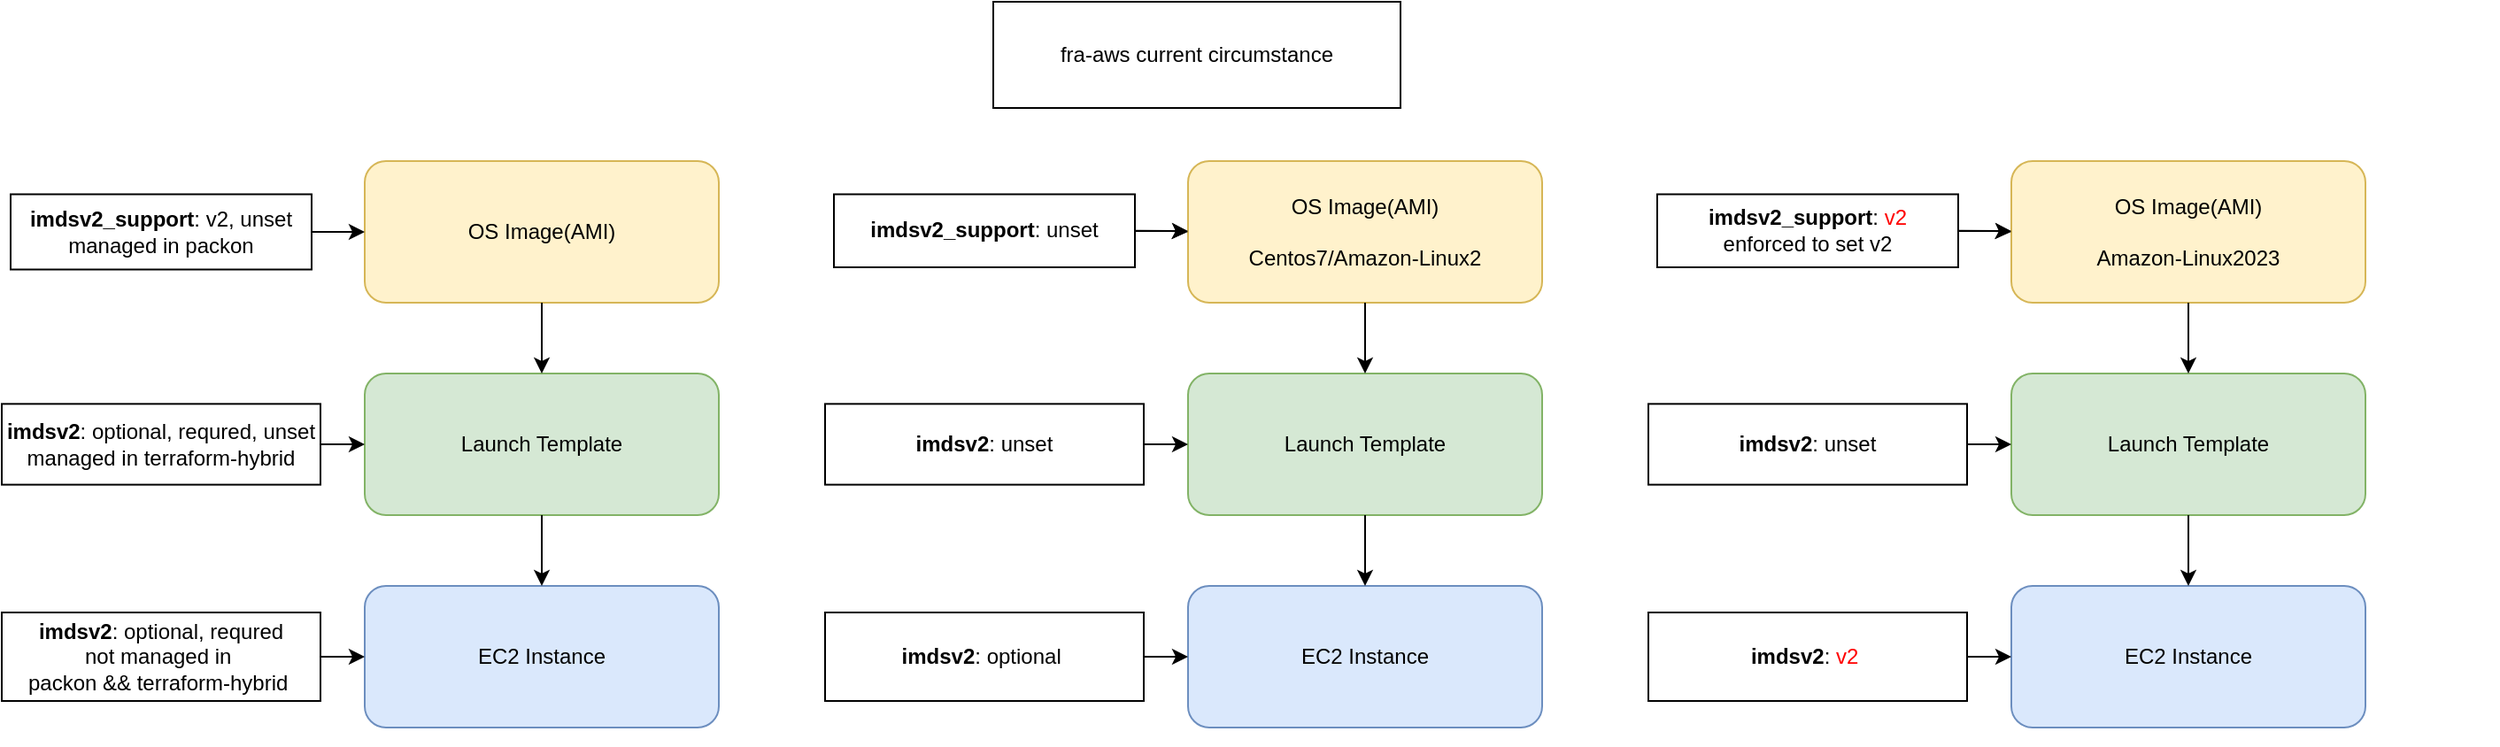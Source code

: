 <mxfile version="24.3.1" type="github" pages="3">
  <diagram name="Page-1" id="pGbOxdvhejuG6cvHP6bT">
    <mxGraphModel dx="1593" dy="1983" grid="1" gridSize="10" guides="1" tooltips="1" connect="1" arrows="1" fold="1" page="1" pageScale="1" pageWidth="850" pageHeight="1100" math="0" shadow="0">
      <root>
        <mxCell id="0" />
        <mxCell id="1" parent="0" />
        <mxCell id="x_q-9-La6sV82_rC-IQt-11" value="" style="group" parent="1" vertex="1" connectable="0">
          <mxGeometry x="570" y="-360" width="405" height="320" as="geometry" />
        </mxCell>
        <mxCell id="qsgLCM90UYcvNnULySri-1" value="OS Image(AMI)" style="rounded=1;whiteSpace=wrap;html=1;fillColor=#fff2cc;strokeColor=#d6b656;" parent="x_q-9-La6sV82_rC-IQt-11" vertex="1">
          <mxGeometry x="205" width="200" height="80" as="geometry" />
        </mxCell>
        <mxCell id="qsgLCM90UYcvNnULySri-2" value="Launch Template" style="rounded=1;whiteSpace=wrap;html=1;fillColor=#d5e8d4;strokeColor=#82b366;" parent="x_q-9-La6sV82_rC-IQt-11" vertex="1">
          <mxGeometry x="205" y="120" width="200" height="80" as="geometry" />
        </mxCell>
        <mxCell id="qsgLCM90UYcvNnULySri-3" value="EC2 Instance" style="rounded=1;whiteSpace=wrap;html=1;fillColor=#dae8fc;strokeColor=#6c8ebf;" parent="x_q-9-La6sV82_rC-IQt-11" vertex="1">
          <mxGeometry x="205" y="240" width="200" height="80" as="geometry" />
        </mxCell>
        <mxCell id="qsgLCM90UYcvNnULySri-4" value="" style="endArrow=classic;html=1;rounded=0;exitX=0.5;exitY=1;exitDx=0;exitDy=0;entryX=0.5;entryY=0;entryDx=0;entryDy=0;" parent="x_q-9-La6sV82_rC-IQt-11" source="qsgLCM90UYcvNnULySri-1" target="qsgLCM90UYcvNnULySri-2" edge="1">
          <mxGeometry width="50" height="50" relative="1" as="geometry">
            <mxPoint x="365" y="270" as="sourcePoint" />
            <mxPoint x="415" y="220" as="targetPoint" />
          </mxGeometry>
        </mxCell>
        <mxCell id="qsgLCM90UYcvNnULySri-9" value="&lt;b&gt;imdsv2_support&lt;/b&gt;: v2, unset&lt;div&gt;managed in packon&lt;/div&gt;" style="text;html=1;align=center;verticalAlign=middle;whiteSpace=wrap;rounded=0;fillColor=none;strokeColor=default;" parent="x_q-9-La6sV82_rC-IQt-11" vertex="1">
          <mxGeometry x="5" y="18.75" width="170" height="42.5" as="geometry" />
        </mxCell>
        <mxCell id="qsgLCM90UYcvNnULySri-10" value="&lt;b&gt;imdsv2&lt;/b&gt;: optional, requred, unset&lt;div&gt;managed in terraform-hybrid&lt;/div&gt;" style="text;html=1;align=center;verticalAlign=middle;whiteSpace=wrap;rounded=0;fillColor=none;strokeColor=default;" parent="x_q-9-La6sV82_rC-IQt-11" vertex="1">
          <mxGeometry y="137.18" width="180" height="45.63" as="geometry" />
        </mxCell>
        <mxCell id="qsgLCM90UYcvNnULySri-11" value="&lt;b&gt;imdsv2&lt;/b&gt;: optional, requred&lt;div&gt;not managed in&amp;nbsp;&lt;/div&gt;&lt;div&gt;packon &amp;amp;&amp;amp; terraform-hybrid&amp;nbsp;&lt;/div&gt;" style="text;html=1;align=center;verticalAlign=middle;whiteSpace=wrap;rounded=0;fillColor=none;strokeColor=default;" parent="x_q-9-La6sV82_rC-IQt-11" vertex="1">
          <mxGeometry y="255" width="180" height="50" as="geometry" />
        </mxCell>
        <mxCell id="qsgLCM90UYcvNnULySri-12" value="" style="endArrow=classic;html=1;rounded=0;exitX=1;exitY=0.5;exitDx=0;exitDy=0;entryX=0;entryY=0.5;entryDx=0;entryDy=0;" parent="x_q-9-La6sV82_rC-IQt-11" source="qsgLCM90UYcvNnULySri-9" target="qsgLCM90UYcvNnULySri-1" edge="1">
          <mxGeometry width="50" height="50" relative="1" as="geometry">
            <mxPoint x="365" y="270" as="sourcePoint" />
            <mxPoint x="415" y="220" as="targetPoint" />
          </mxGeometry>
        </mxCell>
        <mxCell id="qsgLCM90UYcvNnULySri-13" value="" style="endArrow=classic;html=1;rounded=0;exitX=1;exitY=0.5;exitDx=0;exitDy=0;entryX=0;entryY=0.5;entryDx=0;entryDy=0;" parent="x_q-9-La6sV82_rC-IQt-11" source="qsgLCM90UYcvNnULySri-10" target="qsgLCM90UYcvNnULySri-2" edge="1">
          <mxGeometry width="50" height="50" relative="1" as="geometry">
            <mxPoint x="365" y="270" as="sourcePoint" />
            <mxPoint x="415" y="220" as="targetPoint" />
          </mxGeometry>
        </mxCell>
        <mxCell id="qsgLCM90UYcvNnULySri-14" value="" style="endArrow=classic;html=1;rounded=0;exitX=1;exitY=0.5;exitDx=0;exitDy=0;entryX=0;entryY=0.5;entryDx=0;entryDy=0;" parent="x_q-9-La6sV82_rC-IQt-11" source="qsgLCM90UYcvNnULySri-11" target="qsgLCM90UYcvNnULySri-3" edge="1">
          <mxGeometry width="50" height="50" relative="1" as="geometry">
            <mxPoint x="185" y="50" as="sourcePoint" />
            <mxPoint x="215" y="50" as="targetPoint" />
          </mxGeometry>
        </mxCell>
        <mxCell id="qsgLCM90UYcvNnULySri-7" value="" style="endArrow=classic;html=1;rounded=0;exitX=0.5;exitY=1;exitDx=0;exitDy=0;entryX=0.5;entryY=0;entryDx=0;entryDy=0;" parent="x_q-9-La6sV82_rC-IQt-11" source="qsgLCM90UYcvNnULySri-2" target="qsgLCM90UYcvNnULySri-3" edge="1">
          <mxGeometry width="50" height="50" relative="1" as="geometry">
            <mxPoint x="315" y="90" as="sourcePoint" />
            <mxPoint x="315" y="130" as="targetPoint" />
          </mxGeometry>
        </mxCell>
        <mxCell id="MfCQwA7gSsLUHfkPvxt--1" value="" style="group" parent="1" vertex="1" connectable="0">
          <mxGeometry x="1035" y="-450" width="480" height="420" as="geometry" />
        </mxCell>
        <mxCell id="MfCQwA7gSsLUHfkPvxt--2" value="OS Image(AMI)&lt;div&gt;&lt;br&gt;&lt;/div&gt;&lt;div&gt;Centos7/Amazon-Linux2&lt;/div&gt;" style="rounded=1;whiteSpace=wrap;html=1;fillColor=#fff2cc;strokeColor=#d6b656;" parent="MfCQwA7gSsLUHfkPvxt--1" vertex="1">
          <mxGeometry x="205" y="90" width="200" height="80" as="geometry" />
        </mxCell>
        <mxCell id="MfCQwA7gSsLUHfkPvxt--3" value="Launch Template" style="rounded=1;whiteSpace=wrap;html=1;fillColor=#d5e8d4;strokeColor=#82b366;" parent="MfCQwA7gSsLUHfkPvxt--1" vertex="1">
          <mxGeometry x="205" y="210" width="200" height="80" as="geometry" />
        </mxCell>
        <mxCell id="MfCQwA7gSsLUHfkPvxt--4" value="EC2 Instance" style="rounded=1;whiteSpace=wrap;html=1;fillColor=#dae8fc;strokeColor=#6c8ebf;" parent="MfCQwA7gSsLUHfkPvxt--1" vertex="1">
          <mxGeometry x="205" y="330" width="200" height="80" as="geometry" />
        </mxCell>
        <mxCell id="MfCQwA7gSsLUHfkPvxt--5" value="&lt;b&gt;imdsv2_support&lt;/b&gt;: unset" style="text;html=1;align=center;verticalAlign=middle;whiteSpace=wrap;rounded=0;fillColor=none;strokeColor=default;" parent="MfCQwA7gSsLUHfkPvxt--1" vertex="1">
          <mxGeometry x="5" y="108.75" width="170" height="41.25" as="geometry" />
        </mxCell>
        <mxCell id="MfCQwA7gSsLUHfkPvxt--6" value="&lt;b&gt;imdsv2&lt;/b&gt;: unset" style="text;html=1;align=center;verticalAlign=middle;whiteSpace=wrap;rounded=0;fillColor=none;strokeColor=default;" parent="MfCQwA7gSsLUHfkPvxt--1" vertex="1">
          <mxGeometry y="227.18" width="180" height="45.63" as="geometry" />
        </mxCell>
        <mxCell id="MfCQwA7gSsLUHfkPvxt--7" value="&lt;b&gt;imdsv2&lt;/b&gt;: optional&lt;span style=&quot;background-color: initial;&quot;&gt;&amp;nbsp;&lt;/span&gt;" style="text;html=1;align=center;verticalAlign=middle;whiteSpace=wrap;rounded=0;fillColor=none;strokeColor=default;" parent="MfCQwA7gSsLUHfkPvxt--1" vertex="1">
          <mxGeometry y="345" width="180" height="50" as="geometry" />
        </mxCell>
        <mxCell id="MfCQwA7gSsLUHfkPvxt--8" value="" style="endArrow=classic;html=1;rounded=0;exitX=1;exitY=0.5;exitDx=0;exitDy=0;" parent="MfCQwA7gSsLUHfkPvxt--1" source="MfCQwA7gSsLUHfkPvxt--5" target="MfCQwA7gSsLUHfkPvxt--2" edge="1">
          <mxGeometry width="50" height="50" relative="1" as="geometry">
            <mxPoint x="365" y="360" as="sourcePoint" />
            <mxPoint x="415" y="310" as="targetPoint" />
          </mxGeometry>
        </mxCell>
        <mxCell id="MfCQwA7gSsLUHfkPvxt--9" value="" style="endArrow=classic;html=1;rounded=0;exitX=1;exitY=0.5;exitDx=0;exitDy=0;entryX=0;entryY=0.5;entryDx=0;entryDy=0;" parent="MfCQwA7gSsLUHfkPvxt--1" source="MfCQwA7gSsLUHfkPvxt--7" target="MfCQwA7gSsLUHfkPvxt--4" edge="1">
          <mxGeometry width="50" height="50" relative="1" as="geometry">
            <mxPoint x="365" y="360" as="sourcePoint" />
            <mxPoint x="415" y="310" as="targetPoint" />
          </mxGeometry>
        </mxCell>
        <mxCell id="MfCQwA7gSsLUHfkPvxt--10" value="fra-aws current circumstance" style="text;html=1;align=center;verticalAlign=middle;whiteSpace=wrap;rounded=0;strokeColor=default;" parent="MfCQwA7gSsLUHfkPvxt--1" vertex="1">
          <mxGeometry x="95" width="230" height="60" as="geometry" />
        </mxCell>
        <mxCell id="MfCQwA7gSsLUHfkPvxt--11" value="" style="endArrow=classic;html=1;rounded=0;exitX=0.5;exitY=1;exitDx=0;exitDy=0;" parent="MfCQwA7gSsLUHfkPvxt--1" source="MfCQwA7gSsLUHfkPvxt--2" target="MfCQwA7gSsLUHfkPvxt--3" edge="1">
          <mxGeometry width="50" height="50" relative="1" as="geometry">
            <mxPoint x="365" y="360" as="sourcePoint" />
            <mxPoint x="415" y="310" as="targetPoint" />
          </mxGeometry>
        </mxCell>
        <mxCell id="MfCQwA7gSsLUHfkPvxt--12" value="" style="endArrow=classic;html=1;rounded=0;exitX=0.5;exitY=1;exitDx=0;exitDy=0;" parent="MfCQwA7gSsLUHfkPvxt--1" source="MfCQwA7gSsLUHfkPvxt--3" target="MfCQwA7gSsLUHfkPvxt--4" edge="1">
          <mxGeometry width="50" height="50" relative="1" as="geometry">
            <mxPoint x="195" y="149" as="sourcePoint" />
            <mxPoint x="225" y="150" as="targetPoint" />
          </mxGeometry>
        </mxCell>
        <mxCell id="MfCQwA7gSsLUHfkPvxt--13" value="" style="edgeStyle=orthogonalEdgeStyle;rounded=0;orthogonalLoop=1;jettySize=auto;html=1;" parent="MfCQwA7gSsLUHfkPvxt--1" source="MfCQwA7gSsLUHfkPvxt--5" target="MfCQwA7gSsLUHfkPvxt--2" edge="1">
          <mxGeometry relative="1" as="geometry" />
        </mxCell>
        <mxCell id="MfCQwA7gSsLUHfkPvxt--14" value="" style="endArrow=classic;html=1;rounded=0;exitX=1;exitY=0.5;exitDx=0;exitDy=0;entryX=0;entryY=0.5;entryDx=0;entryDy=0;" parent="MfCQwA7gSsLUHfkPvxt--1" source="MfCQwA7gSsLUHfkPvxt--6" target="MfCQwA7gSsLUHfkPvxt--3" edge="1">
          <mxGeometry width="50" height="50" relative="1" as="geometry">
            <mxPoint x="185" y="139" as="sourcePoint" />
            <mxPoint x="215" y="140" as="targetPoint" />
          </mxGeometry>
        </mxCell>
        <mxCell id="g3uKUrsg5l-7qqxhOWMM-1" value="" style="group" vertex="1" connectable="0" parent="1">
          <mxGeometry x="1500" y="-450" width="480" height="420" as="geometry" />
        </mxCell>
        <mxCell id="g3uKUrsg5l-7qqxhOWMM-2" value="OS Image(AMI)&lt;div&gt;&lt;br&gt;&lt;/div&gt;&lt;div&gt;Amazon-Linux2023&lt;/div&gt;" style="rounded=1;whiteSpace=wrap;html=1;fillColor=#fff2cc;strokeColor=#d6b656;" vertex="1" parent="g3uKUrsg5l-7qqxhOWMM-1">
          <mxGeometry x="205" y="90" width="200" height="80" as="geometry" />
        </mxCell>
        <mxCell id="g3uKUrsg5l-7qqxhOWMM-3" value="Launch Template" style="rounded=1;whiteSpace=wrap;html=1;fillColor=#d5e8d4;strokeColor=#82b366;" vertex="1" parent="g3uKUrsg5l-7qqxhOWMM-1">
          <mxGeometry x="205" y="210" width="200" height="80" as="geometry" />
        </mxCell>
        <mxCell id="g3uKUrsg5l-7qqxhOWMM-4" value="EC2 Instance" style="rounded=1;whiteSpace=wrap;html=1;fillColor=#dae8fc;strokeColor=#6c8ebf;" vertex="1" parent="g3uKUrsg5l-7qqxhOWMM-1">
          <mxGeometry x="205" y="330" width="200" height="80" as="geometry" />
        </mxCell>
        <mxCell id="g3uKUrsg5l-7qqxhOWMM-5" value="&lt;b&gt;imdsv2_support&lt;/b&gt;: &lt;font color=&quot;#ff0000&quot;&gt;v2&lt;/font&gt;&lt;div&gt;enforced to set v2&lt;/div&gt;" style="text;html=1;align=center;verticalAlign=middle;whiteSpace=wrap;rounded=0;fillColor=none;strokeColor=default;" vertex="1" parent="g3uKUrsg5l-7qqxhOWMM-1">
          <mxGeometry x="5" y="108.75" width="170" height="41.25" as="geometry" />
        </mxCell>
        <mxCell id="g3uKUrsg5l-7qqxhOWMM-6" value="&lt;b&gt;imdsv2&lt;/b&gt;: unset" style="text;html=1;align=center;verticalAlign=middle;whiteSpace=wrap;rounded=0;fillColor=none;strokeColor=default;" vertex="1" parent="g3uKUrsg5l-7qqxhOWMM-1">
          <mxGeometry y="227.18" width="180" height="45.63" as="geometry" />
        </mxCell>
        <mxCell id="g3uKUrsg5l-7qqxhOWMM-7" value="&lt;b&gt;imdsv2&lt;/b&gt;: &lt;font color=&quot;#ff0000&quot;&gt;v2&lt;/font&gt;&lt;span style=&quot;background-color: initial;&quot;&gt;&amp;nbsp;&lt;/span&gt;" style="text;html=1;align=center;verticalAlign=middle;whiteSpace=wrap;rounded=0;fillColor=none;strokeColor=default;" vertex="1" parent="g3uKUrsg5l-7qqxhOWMM-1">
          <mxGeometry y="345" width="180" height="50" as="geometry" />
        </mxCell>
        <mxCell id="g3uKUrsg5l-7qqxhOWMM-8" value="" style="endArrow=classic;html=1;rounded=0;exitX=1;exitY=0.5;exitDx=0;exitDy=0;" edge="1" parent="g3uKUrsg5l-7qqxhOWMM-1" source="g3uKUrsg5l-7qqxhOWMM-5" target="g3uKUrsg5l-7qqxhOWMM-2">
          <mxGeometry width="50" height="50" relative="1" as="geometry">
            <mxPoint x="365" y="360" as="sourcePoint" />
            <mxPoint x="415" y="310" as="targetPoint" />
          </mxGeometry>
        </mxCell>
        <mxCell id="g3uKUrsg5l-7qqxhOWMM-9" value="" style="endArrow=classic;html=1;rounded=0;exitX=1;exitY=0.5;exitDx=0;exitDy=0;entryX=0;entryY=0.5;entryDx=0;entryDy=0;" edge="1" parent="g3uKUrsg5l-7qqxhOWMM-1" source="g3uKUrsg5l-7qqxhOWMM-7" target="g3uKUrsg5l-7qqxhOWMM-4">
          <mxGeometry width="50" height="50" relative="1" as="geometry">
            <mxPoint x="365" y="360" as="sourcePoint" />
            <mxPoint x="415" y="310" as="targetPoint" />
          </mxGeometry>
        </mxCell>
        <mxCell id="g3uKUrsg5l-7qqxhOWMM-11" value="" style="endArrow=classic;html=1;rounded=0;exitX=0.5;exitY=1;exitDx=0;exitDy=0;" edge="1" parent="g3uKUrsg5l-7qqxhOWMM-1" source="g3uKUrsg5l-7qqxhOWMM-2" target="g3uKUrsg5l-7qqxhOWMM-3">
          <mxGeometry width="50" height="50" relative="1" as="geometry">
            <mxPoint x="365" y="360" as="sourcePoint" />
            <mxPoint x="415" y="310" as="targetPoint" />
          </mxGeometry>
        </mxCell>
        <mxCell id="g3uKUrsg5l-7qqxhOWMM-12" value="" style="endArrow=classic;html=1;rounded=0;exitX=0.5;exitY=1;exitDx=0;exitDy=0;" edge="1" parent="g3uKUrsg5l-7qqxhOWMM-1" source="g3uKUrsg5l-7qqxhOWMM-3" target="g3uKUrsg5l-7qqxhOWMM-4">
          <mxGeometry width="50" height="50" relative="1" as="geometry">
            <mxPoint x="195" y="149" as="sourcePoint" />
            <mxPoint x="225" y="150" as="targetPoint" />
          </mxGeometry>
        </mxCell>
        <mxCell id="g3uKUrsg5l-7qqxhOWMM-13" value="" style="edgeStyle=orthogonalEdgeStyle;rounded=0;orthogonalLoop=1;jettySize=auto;html=1;" edge="1" parent="g3uKUrsg5l-7qqxhOWMM-1" source="g3uKUrsg5l-7qqxhOWMM-5" target="g3uKUrsg5l-7qqxhOWMM-2">
          <mxGeometry relative="1" as="geometry" />
        </mxCell>
        <mxCell id="g3uKUrsg5l-7qqxhOWMM-14" value="" style="endArrow=classic;html=1;rounded=0;exitX=1;exitY=0.5;exitDx=0;exitDy=0;entryX=0;entryY=0.5;entryDx=0;entryDy=0;" edge="1" parent="g3uKUrsg5l-7qqxhOWMM-1" source="g3uKUrsg5l-7qqxhOWMM-6" target="g3uKUrsg5l-7qqxhOWMM-3">
          <mxGeometry width="50" height="50" relative="1" as="geometry">
            <mxPoint x="185" y="139" as="sourcePoint" />
            <mxPoint x="215" y="140" as="targetPoint" />
          </mxGeometry>
        </mxCell>
      </root>
    </mxGraphModel>
  </diagram>
  <diagram id="9MjycMkg6v-yk4EMfEoX" name="Page-2">
    <mxGraphModel dx="1434" dy="795" grid="1" gridSize="10" guides="1" tooltips="1" connect="1" arrows="1" fold="1" page="1" pageScale="1" pageWidth="850" pageHeight="1100" math="0" shadow="0">
      <root>
        <mxCell id="0" />
        <mxCell id="1" parent="0" />
        <mxCell id="SOV2GVt50VkhnmIahWc4-1" value="" style="group" vertex="1" connectable="0" parent="1">
          <mxGeometry x="170" y="170" width="405" height="320" as="geometry" />
        </mxCell>
        <mxCell id="SOV2GVt50VkhnmIahWc4-2" value="OS Image(AMI)" style="rounded=1;whiteSpace=wrap;html=1;fillColor=#fff2cc;strokeColor=#d6b656;" vertex="1" parent="SOV2GVt50VkhnmIahWc4-1">
          <mxGeometry x="205" width="200" height="80" as="geometry" />
        </mxCell>
        <mxCell id="SOV2GVt50VkhnmIahWc4-3" value="Launch Template&lt;div&gt;&lt;br&gt;&lt;/div&gt;&lt;div&gt;Fix&amp;nbsp;&lt;b&gt;imdsv2:&lt;font color=&quot;#ff0000&quot;&gt;optional&lt;/font&gt;&lt;/b&gt;&amp;nbsp;in launch template&lt;br&gt;&lt;/div&gt;" style="rounded=1;whiteSpace=wrap;html=1;fillColor=#d5e8d4;strokeColor=#82b366;" vertex="1" parent="SOV2GVt50VkhnmIahWc4-1">
          <mxGeometry x="205" y="120" width="200" height="80" as="geometry" />
        </mxCell>
        <mxCell id="SOV2GVt50VkhnmIahWc4-4" value="EC2 Instance" style="rounded=1;whiteSpace=wrap;html=1;fillColor=#dae8fc;strokeColor=#6c8ebf;" vertex="1" parent="SOV2GVt50VkhnmIahWc4-1">
          <mxGeometry x="205" y="240" width="200" height="80" as="geometry" />
        </mxCell>
        <mxCell id="SOV2GVt50VkhnmIahWc4-5" value="" style="endArrow=classic;html=1;rounded=0;exitX=0.5;exitY=1;exitDx=0;exitDy=0;entryX=0.5;entryY=0;entryDx=0;entryDy=0;" edge="1" parent="SOV2GVt50VkhnmIahWc4-1" source="SOV2GVt50VkhnmIahWc4-2" target="SOV2GVt50VkhnmIahWc4-3">
          <mxGeometry width="50" height="50" relative="1" as="geometry">
            <mxPoint x="365" y="270" as="sourcePoint" />
            <mxPoint x="415" y="220" as="targetPoint" />
          </mxGeometry>
        </mxCell>
        <mxCell id="SOV2GVt50VkhnmIahWc4-6" value="&lt;b&gt;imdsv2_support&lt;/b&gt;: v2, unset" style="text;html=1;align=center;verticalAlign=middle;whiteSpace=wrap;rounded=0;fillColor=none;strokeColor=default;" vertex="1" parent="SOV2GVt50VkhnmIahWc4-1">
          <mxGeometry x="5" y="18.75" width="170" height="42.5" as="geometry" />
        </mxCell>
        <mxCell id="SOV2GVt50VkhnmIahWc4-7" value="&lt;b&gt;imdsv2&lt;/b&gt;: &lt;font color=&quot;#ff0000&quot;&gt;optional&lt;/font&gt;" style="text;html=1;align=center;verticalAlign=middle;whiteSpace=wrap;rounded=0;fillColor=none;strokeColor=default;" vertex="1" parent="SOV2GVt50VkhnmIahWc4-1">
          <mxGeometry y="137.18" width="180" height="45.63" as="geometry" />
        </mxCell>
        <mxCell id="SOV2GVt50VkhnmIahWc4-8" value="&lt;b&gt;imdsv2&lt;/b&gt;: &lt;font color=&quot;#ff0000&quot;&gt;optional&lt;/font&gt;" style="text;html=1;align=center;verticalAlign=middle;whiteSpace=wrap;rounded=0;fillColor=none;strokeColor=default;" vertex="1" parent="SOV2GVt50VkhnmIahWc4-1">
          <mxGeometry y="255" width="180" height="50" as="geometry" />
        </mxCell>
        <mxCell id="SOV2GVt50VkhnmIahWc4-9" value="" style="endArrow=classic;html=1;rounded=0;exitX=1;exitY=0.5;exitDx=0;exitDy=0;entryX=0;entryY=0.5;entryDx=0;entryDy=0;" edge="1" parent="SOV2GVt50VkhnmIahWc4-1" source="SOV2GVt50VkhnmIahWc4-6" target="SOV2GVt50VkhnmIahWc4-2">
          <mxGeometry width="50" height="50" relative="1" as="geometry">
            <mxPoint x="365" y="270" as="sourcePoint" />
            <mxPoint x="415" y="220" as="targetPoint" />
          </mxGeometry>
        </mxCell>
        <mxCell id="SOV2GVt50VkhnmIahWc4-10" value="" style="endArrow=classic;html=1;rounded=0;exitX=1;exitY=0.5;exitDx=0;exitDy=0;entryX=0;entryY=0.5;entryDx=0;entryDy=0;" edge="1" parent="SOV2GVt50VkhnmIahWc4-1" source="SOV2GVt50VkhnmIahWc4-7" target="SOV2GVt50VkhnmIahWc4-3">
          <mxGeometry width="50" height="50" relative="1" as="geometry">
            <mxPoint x="365" y="270" as="sourcePoint" />
            <mxPoint x="415" y="220" as="targetPoint" />
          </mxGeometry>
        </mxCell>
        <mxCell id="SOV2GVt50VkhnmIahWc4-11" value="" style="endArrow=classic;html=1;rounded=0;exitX=1;exitY=0.5;exitDx=0;exitDy=0;entryX=0;entryY=0.5;entryDx=0;entryDy=0;" edge="1" parent="SOV2GVt50VkhnmIahWc4-1" source="SOV2GVt50VkhnmIahWc4-8" target="SOV2GVt50VkhnmIahWc4-4">
          <mxGeometry width="50" height="50" relative="1" as="geometry">
            <mxPoint x="185" y="50" as="sourcePoint" />
            <mxPoint x="215" y="50" as="targetPoint" />
          </mxGeometry>
        </mxCell>
        <mxCell id="SOV2GVt50VkhnmIahWc4-12" value="" style="endArrow=classic;html=1;rounded=0;exitX=0.5;exitY=1;exitDx=0;exitDy=0;entryX=0.5;entryY=0;entryDx=0;entryDy=0;" edge="1" parent="SOV2GVt50VkhnmIahWc4-1" source="SOV2GVt50VkhnmIahWc4-3" target="SOV2GVt50VkhnmIahWc4-4">
          <mxGeometry width="50" height="50" relative="1" as="geometry">
            <mxPoint x="315" y="90" as="sourcePoint" />
            <mxPoint x="315" y="130" as="targetPoint" />
          </mxGeometry>
        </mxCell>
      </root>
    </mxGraphModel>
  </diagram>
  <diagram name="Page-3" id="2ZjYKfuTJH3mokJy6_EL">
    <mxGraphModel dx="1434" dy="795" grid="1" gridSize="10" guides="1" tooltips="1" connect="1" arrows="1" fold="1" page="1" pageScale="1" pageWidth="850" pageHeight="1100" math="0" shadow="0">
      <root>
        <mxCell id="VZwNgby4mi_kLbetZArk-0" />
        <mxCell id="VZwNgby4mi_kLbetZArk-1" parent="VZwNgby4mi_kLbetZArk-0" />
        <mxCell id="mddK1zlyDpF-jykEDAGw-0" value="" style="group" vertex="1" connectable="0" parent="VZwNgby4mi_kLbetZArk-1">
          <mxGeometry x="250" y="180" width="640" height="320" as="geometry" />
        </mxCell>
        <mxCell id="mddK1zlyDpF-jykEDAGw-1" value="" style="endArrow=classic;html=1;rounded=0;exitX=0.5;exitY=1;exitDx=0;exitDy=0;" edge="1" parent="mddK1zlyDpF-jykEDAGw-0" source="mddK1zlyDpF-jykEDAGw-13">
          <mxGeometry width="50" height="50" relative="1" as="geometry">
            <mxPoint x="80" y="160" as="sourcePoint" />
            <mxPoint x="410" y="120" as="targetPoint" />
          </mxGeometry>
        </mxCell>
        <mxCell id="mddK1zlyDpF-jykEDAGw-2" value="" style="group" vertex="1" connectable="0" parent="mddK1zlyDpF-jykEDAGw-0">
          <mxGeometry width="640" height="320" as="geometry" />
        </mxCell>
        <mxCell id="mddK1zlyDpF-jykEDAGw-3" value="" style="group" vertex="1" connectable="0" parent="mddK1zlyDpF-jykEDAGw-2">
          <mxGeometry x="100" width="405" height="320" as="geometry" />
        </mxCell>
        <mxCell id="mddK1zlyDpF-jykEDAGw-4" value="OS Image(AMI)" style="rounded=1;whiteSpace=wrap;html=1;fillColor=#fff2cc;strokeColor=#d6b656;" vertex="1" parent="mddK1zlyDpF-jykEDAGw-3">
          <mxGeometry x="102.5" width="200" height="80" as="geometry" />
        </mxCell>
        <mxCell id="mddK1zlyDpF-jykEDAGw-5" value="Launch Template&lt;div&gt;&lt;br&gt;&lt;/div&gt;&lt;div&gt;Fix&amp;nbsp;&lt;b&gt;imdsv2:&lt;font color=&quot;#ff0000&quot;&gt;optional&lt;/font&gt;&lt;/b&gt;&amp;nbsp;in launch template&lt;br&gt;&lt;/div&gt;" style="rounded=1;whiteSpace=wrap;html=1;fillColor=#d5e8d4;strokeColor=#82b366;" vertex="1" parent="mddK1zlyDpF-jykEDAGw-3">
          <mxGeometry x="205" y="120" width="200" height="80" as="geometry" />
        </mxCell>
        <mxCell id="mddK1zlyDpF-jykEDAGw-6" value="EC2 Instance" style="rounded=1;whiteSpace=wrap;html=1;fillColor=#dae8fc;strokeColor=#6c8ebf;" vertex="1" parent="mddK1zlyDpF-jykEDAGw-3">
          <mxGeometry x="205" y="240" width="200" height="80" as="geometry" />
        </mxCell>
        <mxCell id="mddK1zlyDpF-jykEDAGw-7" value="" style="endArrow=classic;html=1;rounded=0;exitX=0.5;exitY=1;exitDx=0;exitDy=0;" edge="1" parent="mddK1zlyDpF-jykEDAGw-3" source="mddK1zlyDpF-jykEDAGw-4">
          <mxGeometry width="50" height="50" relative="1" as="geometry">
            <mxPoint x="365" y="270" as="sourcePoint" />
            <mxPoint x="310" y="120" as="targetPoint" />
          </mxGeometry>
        </mxCell>
        <mxCell id="mddK1zlyDpF-jykEDAGw-8" value="&lt;b&gt;imdsv2&lt;/b&gt;: &lt;font color=&quot;#ff0000&quot;&gt;optional&lt;/font&gt;" style="text;html=1;align=center;verticalAlign=middle;whiteSpace=wrap;rounded=0;fillColor=none;strokeColor=default;" vertex="1" parent="mddK1zlyDpF-jykEDAGw-3">
          <mxGeometry y="137.18" width="180" height="45.63" as="geometry" />
        </mxCell>
        <mxCell id="mddK1zlyDpF-jykEDAGw-9" value="&lt;b&gt;imdsv2&lt;/b&gt;:&lt;font color=&quot;#ff0000&quot;&gt;&amp;nbsp;?&lt;/font&gt;" style="text;html=1;align=center;verticalAlign=middle;whiteSpace=wrap;rounded=0;fillColor=none;strokeColor=default;" vertex="1" parent="mddK1zlyDpF-jykEDAGw-3">
          <mxGeometry y="255" width="180" height="50" as="geometry" />
        </mxCell>
        <mxCell id="mddK1zlyDpF-jykEDAGw-10" value="" style="endArrow=classic;html=1;rounded=0;exitX=1;exitY=0.5;exitDx=0;exitDy=0;entryX=0;entryY=0.5;entryDx=0;entryDy=0;" edge="1" parent="mddK1zlyDpF-jykEDAGw-3" source="mddK1zlyDpF-jykEDAGw-8" target="mddK1zlyDpF-jykEDAGw-5">
          <mxGeometry width="50" height="50" relative="1" as="geometry">
            <mxPoint x="365" y="270" as="sourcePoint" />
            <mxPoint x="415" y="220" as="targetPoint" />
          </mxGeometry>
        </mxCell>
        <mxCell id="mddK1zlyDpF-jykEDAGw-11" value="" style="endArrow=classic;html=1;rounded=0;exitX=1;exitY=0.5;exitDx=0;exitDy=0;entryX=0;entryY=0.5;entryDx=0;entryDy=0;" edge="1" parent="mddK1zlyDpF-jykEDAGw-3" source="mddK1zlyDpF-jykEDAGw-9" target="mddK1zlyDpF-jykEDAGw-6">
          <mxGeometry width="50" height="50" relative="1" as="geometry">
            <mxPoint x="185" y="50" as="sourcePoint" />
            <mxPoint x="215" y="50" as="targetPoint" />
          </mxGeometry>
        </mxCell>
        <mxCell id="mddK1zlyDpF-jykEDAGw-12" value="" style="endArrow=classic;html=1;rounded=0;exitX=0.5;exitY=1;exitDx=0;exitDy=0;entryX=0.5;entryY=0;entryDx=0;entryDy=0;" edge="1" parent="mddK1zlyDpF-jykEDAGw-3" source="mddK1zlyDpF-jykEDAGw-5" target="mddK1zlyDpF-jykEDAGw-6">
          <mxGeometry width="50" height="50" relative="1" as="geometry">
            <mxPoint x="315" y="90" as="sourcePoint" />
            <mxPoint x="315" y="130" as="targetPoint" />
          </mxGeometry>
        </mxCell>
        <mxCell id="mddK1zlyDpF-jykEDAGw-13" value="Newly Release Instance Type&lt;br&gt;from Mid-2024" style="rounded=1;whiteSpace=wrap;html=1;fillColor=#fff2cc;strokeColor=#d6b656;" vertex="1" parent="mddK1zlyDpF-jykEDAGw-2">
          <mxGeometry x="440" width="200" height="80" as="geometry" />
        </mxCell>
        <mxCell id="mddK1zlyDpF-jykEDAGw-14" value="&lt;b&gt;imdsv2_support&lt;/b&gt;: v2, unset" style="text;html=1;align=center;verticalAlign=middle;whiteSpace=wrap;rounded=0;fillColor=none;strokeColor=default;" vertex="1" parent="mddK1zlyDpF-jykEDAGw-2">
          <mxGeometry y="18.75" width="170" height="42.5" as="geometry" />
        </mxCell>
        <mxCell id="mddK1zlyDpF-jykEDAGw-15" value="" style="endArrow=classic;html=1;rounded=0;exitX=1;exitY=0.5;exitDx=0;exitDy=0;entryX=0;entryY=0.5;entryDx=0;entryDy=0;" edge="1" parent="mddK1zlyDpF-jykEDAGw-2" source="mddK1zlyDpF-jykEDAGw-14" target="mddK1zlyDpF-jykEDAGw-4">
          <mxGeometry width="50" height="50" relative="1" as="geometry">
            <mxPoint x="465" y="270" as="sourcePoint" />
            <mxPoint x="515" y="220" as="targetPoint" />
          </mxGeometry>
        </mxCell>
      </root>
    </mxGraphModel>
  </diagram>
</mxfile>
